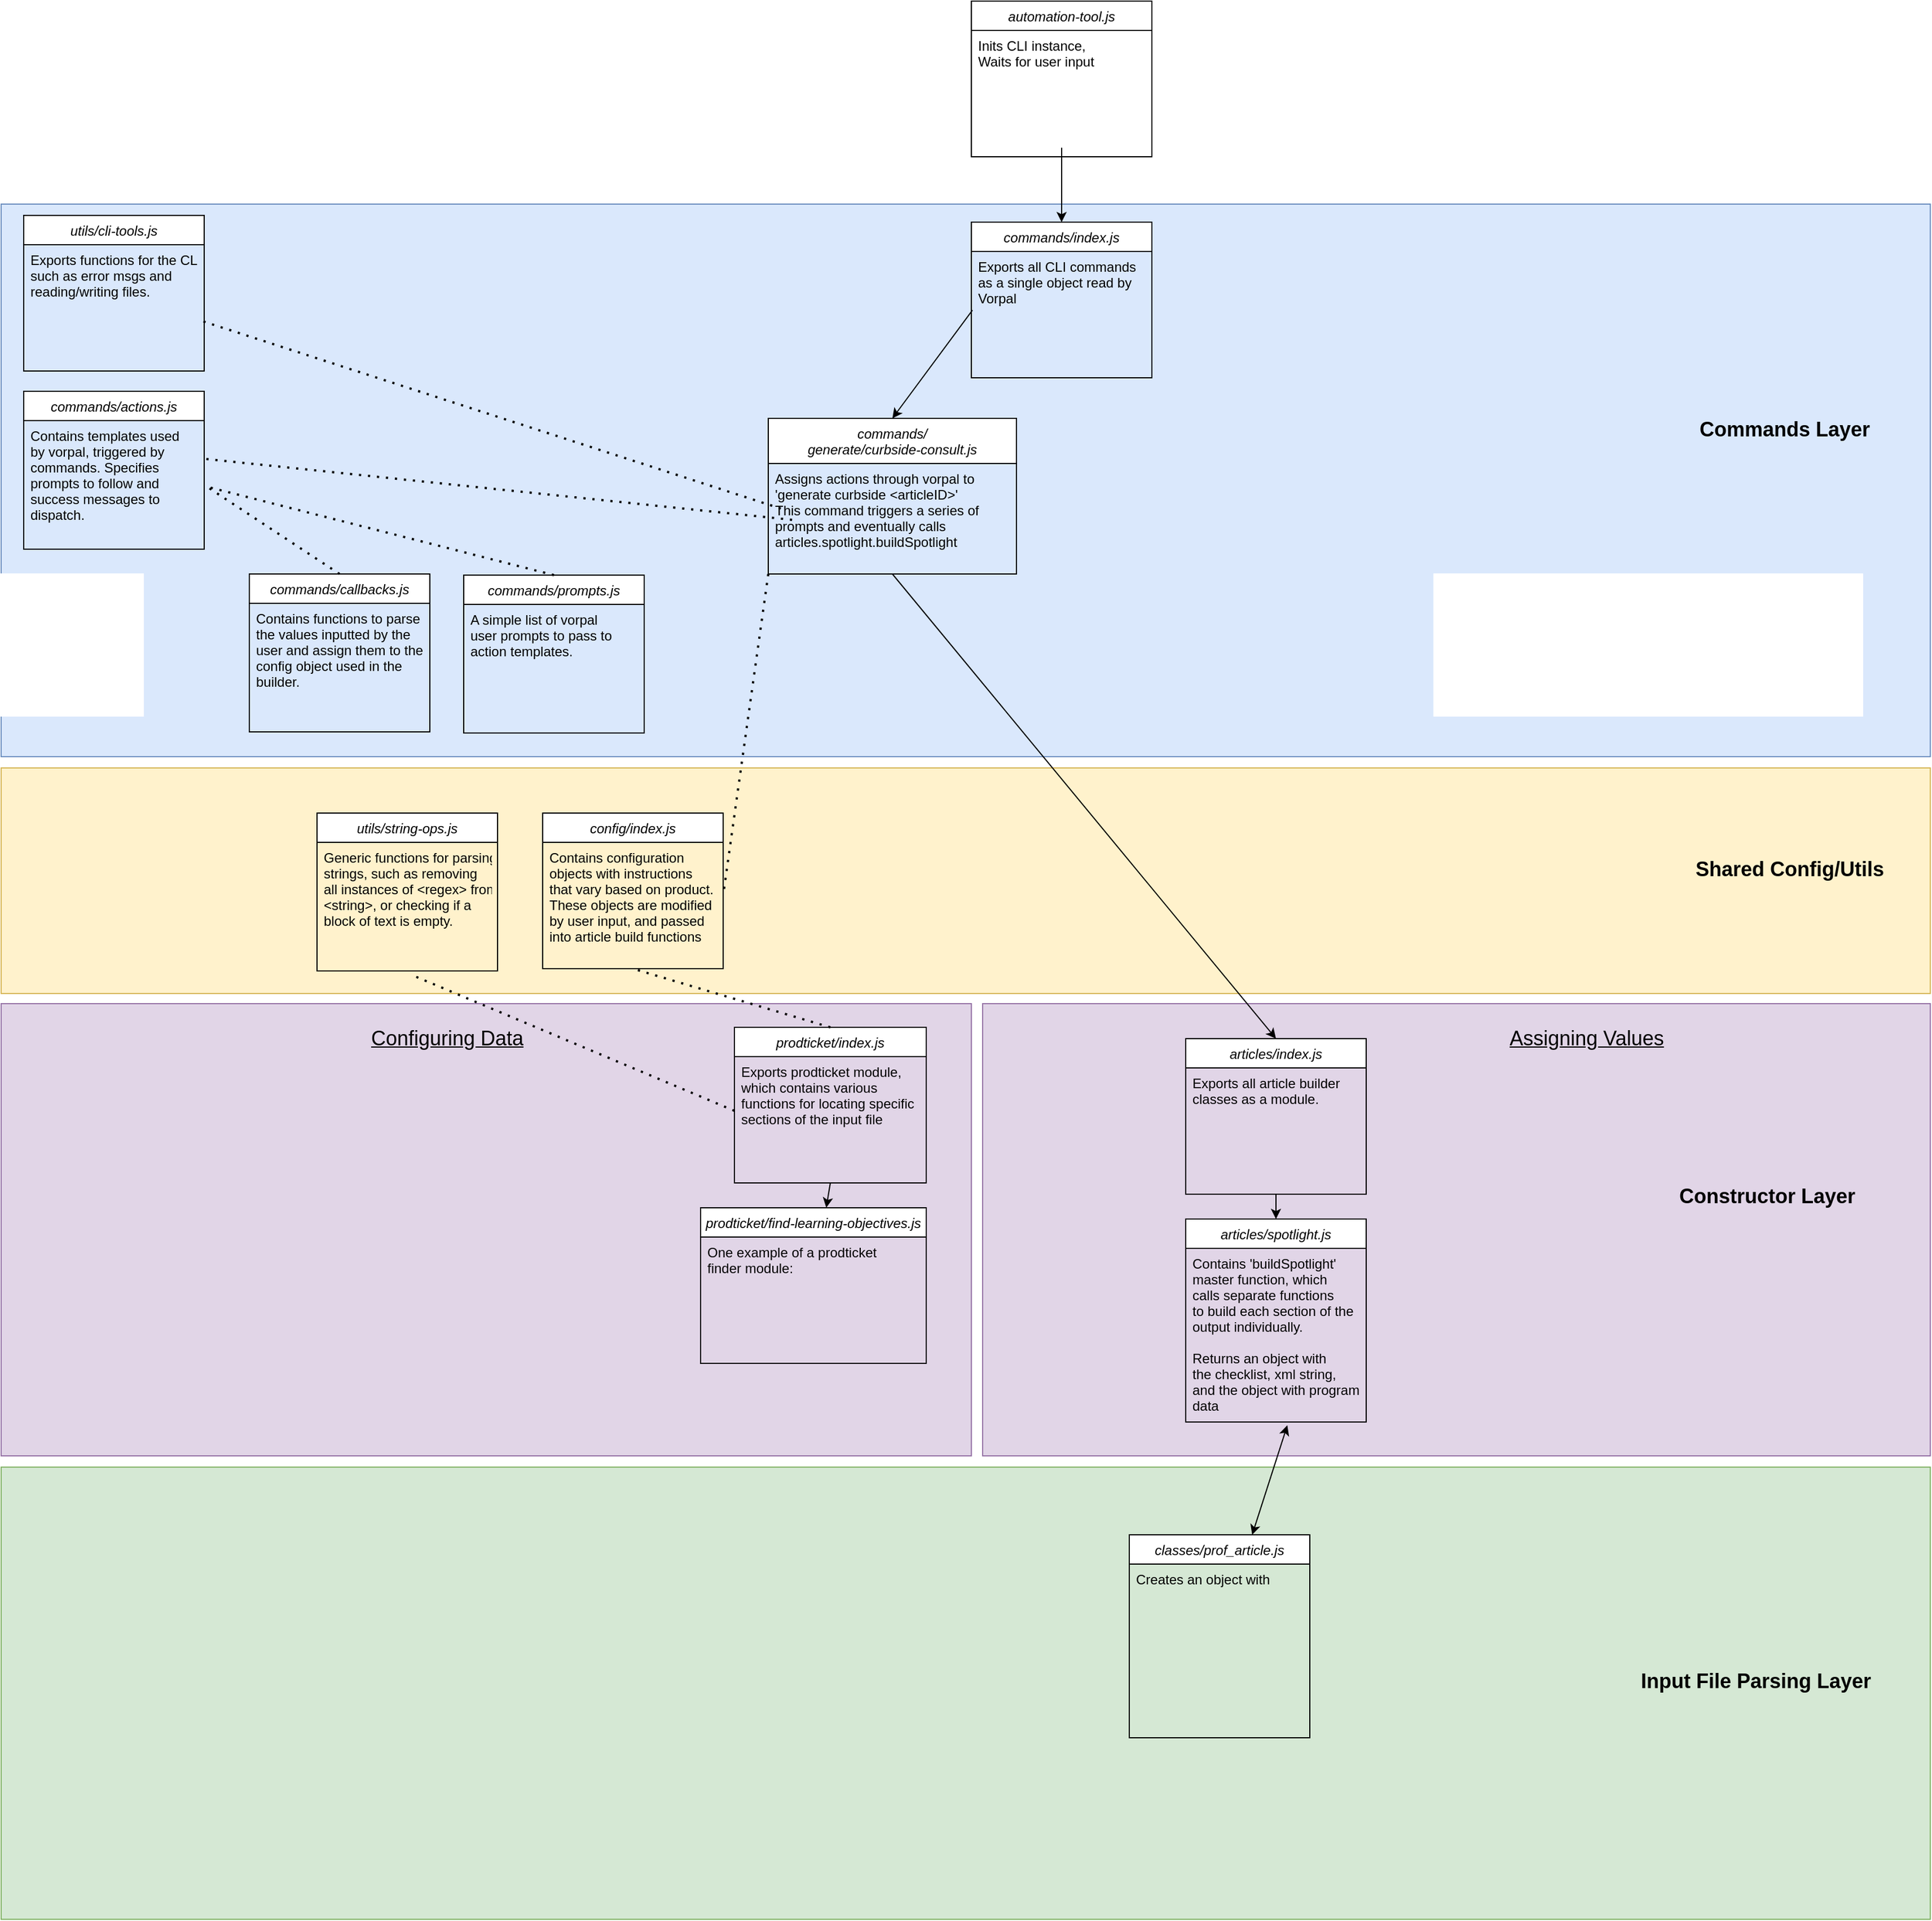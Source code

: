 <mxfile version="14.4.9" type="github">
  <diagram id="C5RBs43oDa-KdzZeNtuy" name="Page-1">
    <mxGraphModel dx="2889" dy="794" grid="1" gridSize="10" guides="1" tooltips="1" connect="1" arrows="1" fold="1" page="1" pageScale="1" pageWidth="827" pageHeight="1169" math="0" shadow="0">
      <root>
        <mxCell id="WIyWlLk6GJQsqaUBKTNV-0" />
        <mxCell id="WIyWlLk6GJQsqaUBKTNV-1" parent="WIyWlLk6GJQsqaUBKTNV-0" />
        <mxCell id="jm1poVZMwZUphOOb6DP0-37" value="" style="rounded=0;whiteSpace=wrap;html=1;strokeColor=#d6b656;fillColor=#fff2cc;" vertex="1" parent="WIyWlLk6GJQsqaUBKTNV-1">
          <mxGeometry x="-260" y="690" width="1710" height="200" as="geometry" />
        </mxCell>
        <mxCell id="jm1poVZMwZUphOOb6DP0-3" value="" style="rounded=0;whiteSpace=wrap;html=1;strokeColor=#6c8ebf;fillColor=#dae8fc;" vertex="1" parent="WIyWlLk6GJQsqaUBKTNV-1">
          <mxGeometry x="-260" y="190" width="1710" height="490" as="geometry" />
        </mxCell>
        <mxCell id="jm1poVZMwZUphOOb6DP0-16" value="" style="endArrow=none;dashed=1;html=1;dashPattern=1 3;strokeWidth=2;fontSize=14;entryX=1;entryY=0.5;entryDx=0;entryDy=0;exitX=0;exitY=1;exitDx=0;exitDy=0;" edge="1" parent="WIyWlLk6GJQsqaUBKTNV-1" source="jm1poVZMwZUphOOb6DP0-0" target="jm1poVZMwZUphOOb6DP0-15">
          <mxGeometry width="50" height="50" relative="1" as="geometry">
            <mxPoint x="560" y="550" as="sourcePoint" />
            <mxPoint x="610" y="500" as="targetPoint" />
          </mxGeometry>
        </mxCell>
        <mxCell id="jm1poVZMwZUphOOb6DP0-43" value="" style="rounded=0;whiteSpace=wrap;html=1;strokeColor=#9673a6;fillColor=#e1d5e7;" vertex="1" parent="WIyWlLk6GJQsqaUBKTNV-1">
          <mxGeometry x="610" y="899" width="840" height="401" as="geometry" />
        </mxCell>
        <mxCell id="jm1poVZMwZUphOOb6DP0-41" value="" style="rounded=0;whiteSpace=wrap;html=1;strokeColor=#82b366;fillColor=#d5e8d4;" vertex="1" parent="WIyWlLk6GJQsqaUBKTNV-1">
          <mxGeometry x="-260" y="1310" width="1710" height="401" as="geometry" />
        </mxCell>
        <mxCell id="jm1poVZMwZUphOOb6DP0-39" value="" style="rounded=0;whiteSpace=wrap;html=1;strokeColor=#9673a6;fillColor=#e1d5e7;" vertex="1" parent="WIyWlLk6GJQsqaUBKTNV-1">
          <mxGeometry x="-260" y="899" width="860" height="401" as="geometry" />
        </mxCell>
        <mxCell id="zkfFHV4jXpPFQw0GAbJ--0" value="automation-tool.js&#xa;" style="swimlane;fontStyle=2;align=center;verticalAlign=top;childLayout=stackLayout;horizontal=1;startSize=26;horizontalStack=0;resizeParent=1;resizeLast=0;collapsible=1;marginBottom=0;rounded=0;shadow=0;strokeWidth=1;" parent="WIyWlLk6GJQsqaUBKTNV-1" vertex="1">
          <mxGeometry x="600" y="10" width="160" height="138" as="geometry">
            <mxRectangle x="230" y="140" width="160" height="26" as="alternateBounds" />
          </mxGeometry>
        </mxCell>
        <mxCell id="zkfFHV4jXpPFQw0GAbJ--1" value="Inits CLI instance,&#xa;Waits for user input" style="text;align=left;verticalAlign=top;spacingLeft=4;spacingRight=4;overflow=hidden;rotatable=0;points=[[0,0.5],[1,0.5]];portConstraint=eastwest;" parent="zkfFHV4jXpPFQw0GAbJ--0" vertex="1">
          <mxGeometry y="26" width="160" height="74" as="geometry" />
        </mxCell>
        <mxCell id="jm1poVZMwZUphOOb6DP0-0" value="commands/&#xa;generate/curbside-consult.js" style="swimlane;fontStyle=2;align=center;verticalAlign=top;childLayout=stackLayout;horizontal=1;startSize=40;horizontalStack=0;resizeParent=1;resizeLast=0;collapsible=1;marginBottom=0;rounded=0;shadow=0;strokeWidth=1;" vertex="1" parent="WIyWlLk6GJQsqaUBKTNV-1">
          <mxGeometry x="420" y="380" width="220" height="138" as="geometry">
            <mxRectangle x="420" y="380" width="160" height="26" as="alternateBounds" />
          </mxGeometry>
        </mxCell>
        <mxCell id="jm1poVZMwZUphOOb6DP0-1" value="Assigns actions through vorpal to &#xa;&#39;generate curbside &lt;articleID&gt;&#39;&#xa;This command triggers a series of &#xa;prompts and eventually calls &#xa;articles.spotlight.buildSpotlight" style="text;align=left;verticalAlign=top;spacingLeft=4;spacingRight=4;overflow=hidden;rotatable=0;points=[[0,0.5],[1,0.5]];portConstraint=eastwest;" vertex="1" parent="jm1poVZMwZUphOOb6DP0-0">
          <mxGeometry y="40" width="220" height="74" as="geometry" />
        </mxCell>
        <mxCell id="jm1poVZMwZUphOOb6DP0-4" value="&lt;b&gt;&lt;font style=&quot;font-size: 18px&quot;&gt;Commands Layer&lt;/font&gt;&lt;/b&gt;" style="text;html=1;strokeColor=none;fillColor=none;align=center;verticalAlign=middle;whiteSpace=wrap;rounded=0;fontSize=14;" vertex="1" parent="WIyWlLk6GJQsqaUBKTNV-1">
          <mxGeometry x="1241" y="380" width="160" height="20" as="geometry" />
        </mxCell>
        <mxCell id="jm1poVZMwZUphOOb6DP0-5" value="" style="endArrow=classic;html=1;fontSize=14;entryX=0.5;entryY=0;entryDx=0;entryDy=0;" edge="1" parent="WIyWlLk6GJQsqaUBKTNV-1" target="jm1poVZMwZUphOOb6DP0-6">
          <mxGeometry width="50" height="50" relative="1" as="geometry">
            <mxPoint x="680" y="140" as="sourcePoint" />
            <mxPoint x="680" y="177" as="targetPoint" />
          </mxGeometry>
        </mxCell>
        <mxCell id="jm1poVZMwZUphOOb6DP0-6" value="commands/index.js" style="swimlane;fontStyle=2;align=center;verticalAlign=top;childLayout=stackLayout;horizontal=1;startSize=26;horizontalStack=0;resizeParent=1;resizeLast=0;collapsible=1;marginBottom=0;rounded=0;shadow=0;strokeWidth=1;" vertex="1" parent="WIyWlLk6GJQsqaUBKTNV-1">
          <mxGeometry x="600" y="206" width="160" height="138" as="geometry">
            <mxRectangle x="230" y="140" width="160" height="26" as="alternateBounds" />
          </mxGeometry>
        </mxCell>
        <mxCell id="jm1poVZMwZUphOOb6DP0-7" value="Exports all CLI commands&#xa;as a single object read by&#xa;Vorpal" style="text;align=left;verticalAlign=top;spacingLeft=4;spacingRight=4;overflow=hidden;rotatable=0;points=[[0,0.5],[1,0.5]];portConstraint=eastwest;" vertex="1" parent="jm1poVZMwZUphOOb6DP0-6">
          <mxGeometry y="26" width="160" height="74" as="geometry" />
        </mxCell>
        <mxCell id="jm1poVZMwZUphOOb6DP0-9" value="" style="endArrow=classic;html=1;fontSize=14;exitX=0.006;exitY=0.703;exitDx=0;exitDy=0;exitPerimeter=0;entryX=0.5;entryY=0;entryDx=0;entryDy=0;" edge="1" parent="WIyWlLk6GJQsqaUBKTNV-1" source="jm1poVZMwZUphOOb6DP0-7" target="jm1poVZMwZUphOOb6DP0-0">
          <mxGeometry width="50" height="50" relative="1" as="geometry">
            <mxPoint x="560" y="420" as="sourcePoint" />
            <mxPoint x="610" y="370" as="targetPoint" />
          </mxGeometry>
        </mxCell>
        <mxCell id="jm1poVZMwZUphOOb6DP0-10" value="utils/cli-tools.js" style="swimlane;fontStyle=2;align=center;verticalAlign=top;childLayout=stackLayout;horizontal=1;startSize=26;horizontalStack=0;resizeParent=1;resizeLast=0;collapsible=1;marginBottom=0;rounded=0;shadow=0;strokeWidth=1;" vertex="1" parent="WIyWlLk6GJQsqaUBKTNV-1">
          <mxGeometry x="-240" y="200" width="160" height="138" as="geometry">
            <mxRectangle x="230" y="140" width="160" height="26" as="alternateBounds" />
          </mxGeometry>
        </mxCell>
        <mxCell id="jm1poVZMwZUphOOb6DP0-11" value="Exports functions for the CLI&#xa;such as error msgs and&#xa;reading/writing files." style="text;align=left;verticalAlign=top;spacingLeft=4;spacingRight=4;overflow=hidden;rotatable=0;points=[[0,0.5],[1,0.5]];portConstraint=eastwest;" vertex="1" parent="jm1poVZMwZUphOOb6DP0-10">
          <mxGeometry y="26" width="160" height="74" as="geometry" />
        </mxCell>
        <mxCell id="jm1poVZMwZUphOOb6DP0-14" value="config/index.js" style="swimlane;fontStyle=2;align=center;verticalAlign=top;childLayout=stackLayout;horizontal=1;startSize=26;horizontalStack=0;resizeParent=1;resizeLast=0;collapsible=1;marginBottom=0;rounded=0;shadow=0;strokeWidth=1;" vertex="1" parent="WIyWlLk6GJQsqaUBKTNV-1">
          <mxGeometry x="220" y="730" width="160" height="138" as="geometry">
            <mxRectangle x="230" y="140" width="160" height="26" as="alternateBounds" />
          </mxGeometry>
        </mxCell>
        <mxCell id="jm1poVZMwZUphOOb6DP0-15" value="Contains configuration &#xa;objects with instructions&#xa;that vary based on product.&#xa;These objects are modified&#xa;by user input, and passed&#xa;into article build functions" style="text;align=left;verticalAlign=top;spacingLeft=4;spacingRight=4;overflow=hidden;rotatable=0;points=[[0,0.5],[1,0.5]];portConstraint=eastwest;" vertex="1" parent="jm1poVZMwZUphOOb6DP0-14">
          <mxGeometry y="26" width="160" height="94" as="geometry" />
        </mxCell>
        <mxCell id="jm1poVZMwZUphOOb6DP0-17" value="" style="endArrow=none;dashed=1;html=1;dashPattern=1 3;strokeWidth=2;fontSize=14;entryX=0.994;entryY=0.919;entryDx=0;entryDy=0;exitX=0.005;exitY=0.405;exitDx=0;exitDy=0;exitPerimeter=0;entryPerimeter=0;" edge="1" parent="WIyWlLk6GJQsqaUBKTNV-1" target="jm1poVZMwZUphOOb6DP0-11">
          <mxGeometry width="50" height="50" relative="1" as="geometry">
            <mxPoint x="431.1" y="459.97" as="sourcePoint" />
            <mxPoint x="110" y="283" as="targetPoint" />
          </mxGeometry>
        </mxCell>
        <mxCell id="jm1poVZMwZUphOOb6DP0-19" value="commands/actions.js" style="swimlane;fontStyle=2;align=center;verticalAlign=top;childLayout=stackLayout;horizontal=1;startSize=26;horizontalStack=0;resizeParent=1;resizeLast=0;collapsible=1;marginBottom=0;rounded=0;shadow=0;strokeWidth=1;" vertex="1" parent="WIyWlLk6GJQsqaUBKTNV-1">
          <mxGeometry x="-240" y="356" width="160" height="140" as="geometry">
            <mxRectangle x="230" y="140" width="160" height="26" as="alternateBounds" />
          </mxGeometry>
        </mxCell>
        <mxCell id="jm1poVZMwZUphOOb6DP0-20" value="Contains templates used &#xa;by vorpal, triggered by&#xa;commands. Specifies &#xa;prompts to follow and &#xa;success messages to &#xa;dispatch." style="text;align=left;verticalAlign=top;spacingLeft=4;spacingRight=4;overflow=hidden;rotatable=0;points=[[0,0.5],[1,0.5]];portConstraint=eastwest;" vertex="1" parent="jm1poVZMwZUphOOb6DP0-19">
          <mxGeometry y="26" width="160" height="114" as="geometry" />
        </mxCell>
        <mxCell id="jm1poVZMwZUphOOb6DP0-21" value="commands/callbacks.js" style="swimlane;fontStyle=2;align=center;verticalAlign=top;childLayout=stackLayout;horizontal=1;startSize=26;horizontalStack=0;resizeParent=1;resizeLast=0;collapsible=1;marginBottom=0;rounded=0;shadow=0;strokeWidth=1;" vertex="1" parent="WIyWlLk6GJQsqaUBKTNV-1">
          <mxGeometry x="-40" y="518" width="160" height="140" as="geometry">
            <mxRectangle x="230" y="140" width="160" height="26" as="alternateBounds" />
          </mxGeometry>
        </mxCell>
        <mxCell id="jm1poVZMwZUphOOb6DP0-22" value="Contains functions to parse&#xa;the values inputted by the &#xa;user and assign them to the&#xa;config object used in the &#xa;builder." style="text;align=left;verticalAlign=top;spacingLeft=4;spacingRight=4;overflow=hidden;rotatable=0;points=[[0,0.5],[1,0.5]];portConstraint=eastwest;" vertex="1" parent="jm1poVZMwZUphOOb6DP0-21">
          <mxGeometry y="26" width="160" height="114" as="geometry" />
        </mxCell>
        <mxCell id="jm1poVZMwZUphOOb6DP0-23" value="" style="endArrow=none;dashed=1;html=1;dashPattern=1 3;strokeWidth=2;fontSize=14;entryX=1.006;entryY=0.298;entryDx=0;entryDy=0;exitX=0.005;exitY=0.405;exitDx=0;exitDy=0;exitPerimeter=0;entryPerimeter=0;" edge="1" parent="WIyWlLk6GJQsqaUBKTNV-1" target="jm1poVZMwZUphOOb6DP0-20">
          <mxGeometry width="50" height="50" relative="1" as="geometry">
            <mxPoint x="441.1" y="469.97" as="sourcePoint" />
            <mxPoint x="-70.96" y="304.006" as="targetPoint" />
          </mxGeometry>
        </mxCell>
        <mxCell id="jm1poVZMwZUphOOb6DP0-24" value="" style="endArrow=none;dashed=1;html=1;dashPattern=1 3;strokeWidth=2;fontSize=14;entryX=1;entryY=0.5;entryDx=0;entryDy=0;exitX=0.5;exitY=0;exitDx=0;exitDy=0;" edge="1" parent="WIyWlLk6GJQsqaUBKTNV-1" source="jm1poVZMwZUphOOb6DP0-21" target="jm1poVZMwZUphOOb6DP0-20">
          <mxGeometry width="50" height="50" relative="1" as="geometry">
            <mxPoint x="451.1" y="479.97" as="sourcePoint" />
            <mxPoint x="-69.04" y="425.972" as="targetPoint" />
          </mxGeometry>
        </mxCell>
        <mxCell id="jm1poVZMwZUphOOb6DP0-26" value="commands/prompts.js" style="swimlane;fontStyle=2;align=center;verticalAlign=top;childLayout=stackLayout;horizontal=1;startSize=26;horizontalStack=0;resizeParent=1;resizeLast=0;collapsible=1;marginBottom=0;rounded=0;shadow=0;strokeWidth=1;" vertex="1" parent="WIyWlLk6GJQsqaUBKTNV-1">
          <mxGeometry x="150" y="519" width="160" height="140" as="geometry">
            <mxRectangle x="230" y="140" width="160" height="26" as="alternateBounds" />
          </mxGeometry>
        </mxCell>
        <mxCell id="jm1poVZMwZUphOOb6DP0-27" value="A simple list of vorpal &#xa;user prompts to pass to &#xa;action templates." style="text;align=left;verticalAlign=top;spacingLeft=4;spacingRight=4;overflow=hidden;rotatable=0;points=[[0,0.5],[1,0.5]];portConstraint=eastwest;fillColor=#dae8fc;strokeColor=#000000;" vertex="1" parent="jm1poVZMwZUphOOb6DP0-26">
          <mxGeometry y="26" width="160" height="114" as="geometry" />
        </mxCell>
        <mxCell id="jm1poVZMwZUphOOb6DP0-28" value="" style="endArrow=none;dashed=1;html=1;dashPattern=1 3;strokeWidth=2;fontSize=14;exitX=0.5;exitY=0;exitDx=0;exitDy=0;" edge="1" parent="WIyWlLk6GJQsqaUBKTNV-1" source="jm1poVZMwZUphOOb6DP0-26">
          <mxGeometry width="50" height="50" relative="1" as="geometry">
            <mxPoint x="-30" y="611" as="sourcePoint" />
            <mxPoint x="-80" y="440" as="targetPoint" />
          </mxGeometry>
        </mxCell>
        <mxCell id="jm1poVZMwZUphOOb6DP0-31" value="articles/index.js" style="swimlane;fontStyle=2;align=center;verticalAlign=top;childLayout=stackLayout;horizontal=1;startSize=26;horizontalStack=0;resizeParent=1;resizeLast=0;collapsible=1;marginBottom=0;rounded=0;shadow=0;strokeWidth=1;" vertex="1" parent="WIyWlLk6GJQsqaUBKTNV-1">
          <mxGeometry x="790" y="930" width="160" height="138" as="geometry">
            <mxRectangle x="230" y="140" width="160" height="26" as="alternateBounds" />
          </mxGeometry>
        </mxCell>
        <mxCell id="jm1poVZMwZUphOOb6DP0-32" value="Exports all article builder &#xa;classes as a module." style="text;align=left;verticalAlign=top;spacingLeft=4;spacingRight=4;overflow=hidden;rotatable=0;points=[[0,0.5],[1,0.5]];portConstraint=eastwest;" vertex="1" parent="jm1poVZMwZUphOOb6DP0-31">
          <mxGeometry y="26" width="160" height="74" as="geometry" />
        </mxCell>
        <mxCell id="jm1poVZMwZUphOOb6DP0-33" value="" style="endArrow=classic;html=1;fontSize=14;entryX=0.5;entryY=0;entryDx=0;entryDy=0;exitX=0.5;exitY=1;exitDx=0;exitDy=0;" edge="1" parent="WIyWlLk6GJQsqaUBKTNV-1" source="jm1poVZMwZUphOOb6DP0-0" target="jm1poVZMwZUphOOb6DP0-31">
          <mxGeometry width="50" height="50" relative="1" as="geometry">
            <mxPoint x="540" y="520" as="sourcePoint" />
            <mxPoint x="610" y="630" as="targetPoint" />
          </mxGeometry>
        </mxCell>
        <mxCell id="jm1poVZMwZUphOOb6DP0-34" value="articles/spotlight.js" style="swimlane;fontStyle=2;align=center;verticalAlign=top;childLayout=stackLayout;horizontal=1;startSize=26;horizontalStack=0;resizeParent=1;resizeLast=0;collapsible=1;marginBottom=0;rounded=0;shadow=0;strokeWidth=1;" vertex="1" parent="WIyWlLk6GJQsqaUBKTNV-1">
          <mxGeometry x="790" y="1090" width="160" height="180" as="geometry">
            <mxRectangle x="230" y="140" width="160" height="26" as="alternateBounds" />
          </mxGeometry>
        </mxCell>
        <mxCell id="jm1poVZMwZUphOOb6DP0-35" value="Contains &#39;buildSpotlight&#39; &#xa;master function, which &#xa;calls separate functions&#xa;to build each section of the &#xa;output individually.&#xa;&#xa;Returns an object with &#xa;the checklist, xml string,&#xa;and the object with program&#xa;data" style="text;align=left;verticalAlign=top;spacingLeft=4;spacingRight=4;overflow=hidden;rotatable=0;points=[[0,0.5],[1,0.5]];portConstraint=eastwest;" vertex="1" parent="jm1poVZMwZUphOOb6DP0-34">
          <mxGeometry y="26" width="160" height="154" as="geometry" />
        </mxCell>
        <mxCell id="jm1poVZMwZUphOOb6DP0-36" value="" style="endArrow=classic;html=1;fontSize=14;entryX=0.5;entryY=0;entryDx=0;entryDy=0;exitX=0.5;exitY=1;exitDx=0;exitDy=0;" edge="1" parent="WIyWlLk6GJQsqaUBKTNV-1" source="jm1poVZMwZUphOOb6DP0-31" target="jm1poVZMwZUphOOb6DP0-34">
          <mxGeometry width="50" height="50" relative="1" as="geometry">
            <mxPoint x="540" y="528" as="sourcePoint" />
            <mxPoint x="540" y="720" as="targetPoint" />
          </mxGeometry>
        </mxCell>
        <mxCell id="jm1poVZMwZUphOOb6DP0-38" value="&lt;b&gt;&lt;font style=&quot;font-size: 18px&quot;&gt;Shared Config/Utils&lt;/font&gt;&lt;/b&gt;" style="text;html=1;strokeColor=none;fillColor=none;align=center;verticalAlign=middle;whiteSpace=wrap;rounded=0;fontSize=14;" vertex="1" parent="WIyWlLk6GJQsqaUBKTNV-1">
          <mxGeometry x="1241" y="770" width="169" height="20" as="geometry" />
        </mxCell>
        <mxCell id="jm1poVZMwZUphOOb6DP0-40" value="&lt;b&gt;&lt;font style=&quot;font-size: 18px&quot;&gt;Constructor Layer&lt;/font&gt;&lt;/b&gt;" style="text;html=1;strokeColor=none;fillColor=none;align=center;verticalAlign=middle;whiteSpace=wrap;rounded=0;fontSize=14;" vertex="1" parent="WIyWlLk6GJQsqaUBKTNV-1">
          <mxGeometry x="1210" y="1060" width="191" height="20" as="geometry" />
        </mxCell>
        <mxCell id="jm1poVZMwZUphOOb6DP0-42" value="&lt;b&gt;&lt;font style=&quot;font-size: 18px&quot;&gt;Input File Parsing Layer&lt;/font&gt;&lt;/b&gt;" style="text;html=1;strokeColor=none;fillColor=none;align=center;verticalAlign=middle;whiteSpace=wrap;rounded=0;fontSize=14;" vertex="1" parent="WIyWlLk6GJQsqaUBKTNV-1">
          <mxGeometry x="1190" y="1490" width="211" height="20" as="geometry" />
        </mxCell>
        <mxCell id="jm1poVZMwZUphOOb6DP0-44" value="&lt;font style=&quot;font-size: 18px&quot;&gt;&lt;u&gt;Assigning Values&lt;/u&gt;&lt;/font&gt;" style="text;html=1;strokeColor=none;fillColor=none;align=center;verticalAlign=middle;whiteSpace=wrap;rounded=0;fontSize=14;" vertex="1" parent="WIyWlLk6GJQsqaUBKTNV-1">
          <mxGeometry x="1050" y="920" width="191" height="20" as="geometry" />
        </mxCell>
        <mxCell id="jm1poVZMwZUphOOb6DP0-45" value="&lt;font style=&quot;font-size: 18px&quot;&gt;&lt;u&gt;Configuring Data&lt;/u&gt;&lt;/font&gt;" style="text;html=1;strokeColor=none;fillColor=none;align=center;verticalAlign=middle;whiteSpace=wrap;rounded=0;fontSize=14;" vertex="1" parent="WIyWlLk6GJQsqaUBKTNV-1">
          <mxGeometry x="40" y="920" width="191" height="20" as="geometry" />
        </mxCell>
        <mxCell id="jm1poVZMwZUphOOb6DP0-47" value="prodticket/index.js" style="swimlane;fontStyle=2;align=center;verticalAlign=top;childLayout=stackLayout;horizontal=1;startSize=26;horizontalStack=0;resizeParent=1;resizeLast=0;collapsible=1;marginBottom=0;rounded=0;shadow=0;strokeWidth=1;" vertex="1" parent="WIyWlLk6GJQsqaUBKTNV-1">
          <mxGeometry x="390" y="920" width="170" height="138" as="geometry">
            <mxRectangle x="230" y="140" width="160" height="26" as="alternateBounds" />
          </mxGeometry>
        </mxCell>
        <mxCell id="jm1poVZMwZUphOOb6DP0-48" value="Exports prodticket module,&#xa;which contains various &#xa;functions for locating specific&#xa;sections of the input file" style="text;align=left;verticalAlign=top;spacingLeft=4;spacingRight=4;overflow=hidden;rotatable=0;points=[[0,0.5],[1,0.5]];portConstraint=eastwest;" vertex="1" parent="jm1poVZMwZUphOOb6DP0-47">
          <mxGeometry y="26" width="170" height="74" as="geometry" />
        </mxCell>
        <mxCell id="jm1poVZMwZUphOOb6DP0-49" value="" style="endArrow=none;dashed=1;html=1;dashPattern=1 3;strokeWidth=2;fontSize=14;entryX=0.5;entryY=1;entryDx=0;entryDy=0;exitX=0.5;exitY=0;exitDx=0;exitDy=0;" edge="1" parent="WIyWlLk6GJQsqaUBKTNV-1" source="jm1poVZMwZUphOOb6DP0-47" target="jm1poVZMwZUphOOb6DP0-14">
          <mxGeometry width="50" height="50" relative="1" as="geometry">
            <mxPoint x="560" y="1090" as="sourcePoint" />
            <mxPoint x="610" y="1040" as="targetPoint" />
          </mxGeometry>
        </mxCell>
        <mxCell id="jm1poVZMwZUphOOb6DP0-50" value="utils/string-ops.js" style="swimlane;fontStyle=2;align=center;verticalAlign=top;childLayout=stackLayout;horizontal=1;startSize=26;horizontalStack=0;resizeParent=1;resizeLast=0;collapsible=1;marginBottom=0;rounded=0;shadow=0;strokeWidth=1;" vertex="1" parent="WIyWlLk6GJQsqaUBKTNV-1">
          <mxGeometry x="20" y="730" width="160" height="140" as="geometry">
            <mxRectangle x="230" y="140" width="160" height="26" as="alternateBounds" />
          </mxGeometry>
        </mxCell>
        <mxCell id="jm1poVZMwZUphOOb6DP0-51" value="Generic functions for parsing&#xa;strings, such as removing&#xa;all instances of &lt;regex&gt; from&#xa;&lt;string&gt;, or checking if a &#xa;block of text is empty." style="text;align=left;verticalAlign=top;spacingLeft=4;spacingRight=4;overflow=hidden;rotatable=0;points=[[0,0.5],[1,0.5]];portConstraint=eastwest;" vertex="1" parent="jm1poVZMwZUphOOb6DP0-50">
          <mxGeometry y="26" width="160" height="114" as="geometry" />
        </mxCell>
        <mxCell id="jm1poVZMwZUphOOb6DP0-52" value="" style="endArrow=none;dashed=1;html=1;dashPattern=1 3;strokeWidth=2;fontSize=14;entryX=0.531;entryY=1.035;entryDx=0;entryDy=0;exitX=0;exitY=0.649;exitDx=0;exitDy=0;entryPerimeter=0;exitPerimeter=0;" edge="1" parent="WIyWlLk6GJQsqaUBKTNV-1" source="jm1poVZMwZUphOOb6DP0-48" target="jm1poVZMwZUphOOb6DP0-51">
          <mxGeometry width="50" height="50" relative="1" as="geometry">
            <mxPoint x="485" y="930" as="sourcePoint" />
            <mxPoint x="310" y="878" as="targetPoint" />
          </mxGeometry>
        </mxCell>
        <mxCell id="jm1poVZMwZUphOOb6DP0-53" value="prodticket/find-learning-objectives.js" style="swimlane;fontStyle=2;align=center;verticalAlign=top;childLayout=stackLayout;horizontal=1;startSize=26;horizontalStack=0;resizeParent=1;resizeLast=0;collapsible=1;marginBottom=0;rounded=0;shadow=0;strokeWidth=1;" vertex="1" parent="WIyWlLk6GJQsqaUBKTNV-1">
          <mxGeometry x="360" y="1080" width="200" height="138" as="geometry">
            <mxRectangle x="230" y="140" width="160" height="26" as="alternateBounds" />
          </mxGeometry>
        </mxCell>
        <mxCell id="jm1poVZMwZUphOOb6DP0-54" value="One example of a prodticket &#xa;finder module: " style="text;align=left;verticalAlign=top;spacingLeft=4;spacingRight=4;overflow=hidden;rotatable=0;points=[[0,0.5],[1,0.5]];portConstraint=eastwest;" vertex="1" parent="jm1poVZMwZUphOOb6DP0-53">
          <mxGeometry y="26" width="200" height="74" as="geometry" />
        </mxCell>
        <mxCell id="jm1poVZMwZUphOOb6DP0-55" value="" style="endArrow=classic;html=1;fontSize=14;exitX=0.5;exitY=1;exitDx=0;exitDy=0;" edge="1" parent="WIyWlLk6GJQsqaUBKTNV-1" source="jm1poVZMwZUphOOb6DP0-47" target="jm1poVZMwZUphOOb6DP0-53">
          <mxGeometry width="50" height="50" relative="1" as="geometry">
            <mxPoint x="880" y="1078" as="sourcePoint" />
            <mxPoint x="880" y="1130" as="targetPoint" />
          </mxGeometry>
        </mxCell>
        <mxCell id="jm1poVZMwZUphOOb6DP0-56" value="classes/prof_article.js&#xa;" style="swimlane;fontStyle=2;align=center;verticalAlign=top;childLayout=stackLayout;horizontal=1;startSize=26;horizontalStack=0;resizeParent=1;resizeLast=0;collapsible=1;marginBottom=0;rounded=0;shadow=0;strokeWidth=1;" vertex="1" parent="WIyWlLk6GJQsqaUBKTNV-1">
          <mxGeometry x="740" y="1370" width="160" height="180" as="geometry">
            <mxRectangle x="230" y="140" width="160" height="26" as="alternateBounds" />
          </mxGeometry>
        </mxCell>
        <mxCell id="jm1poVZMwZUphOOb6DP0-57" value="Creates an object with &#xa;" style="text;align=left;verticalAlign=top;spacingLeft=4;spacingRight=4;overflow=hidden;rotatable=0;points=[[0,0.5],[1,0.5]];portConstraint=eastwest;" vertex="1" parent="jm1poVZMwZUphOOb6DP0-56">
          <mxGeometry y="26" width="160" height="154" as="geometry" />
        </mxCell>
        <mxCell id="jm1poVZMwZUphOOb6DP0-59" value="" style="endArrow=classic;startArrow=classic;html=1;fontSize=14;entryX=0.563;entryY=1.019;entryDx=0;entryDy=0;entryPerimeter=0;" edge="1" parent="WIyWlLk6GJQsqaUBKTNV-1" source="jm1poVZMwZUphOOb6DP0-56" target="jm1poVZMwZUphOOb6DP0-35">
          <mxGeometry width="50" height="50" relative="1" as="geometry">
            <mxPoint x="560" y="1300" as="sourcePoint" />
            <mxPoint x="610" y="1250" as="targetPoint" />
          </mxGeometry>
        </mxCell>
      </root>
    </mxGraphModel>
  </diagram>
</mxfile>
